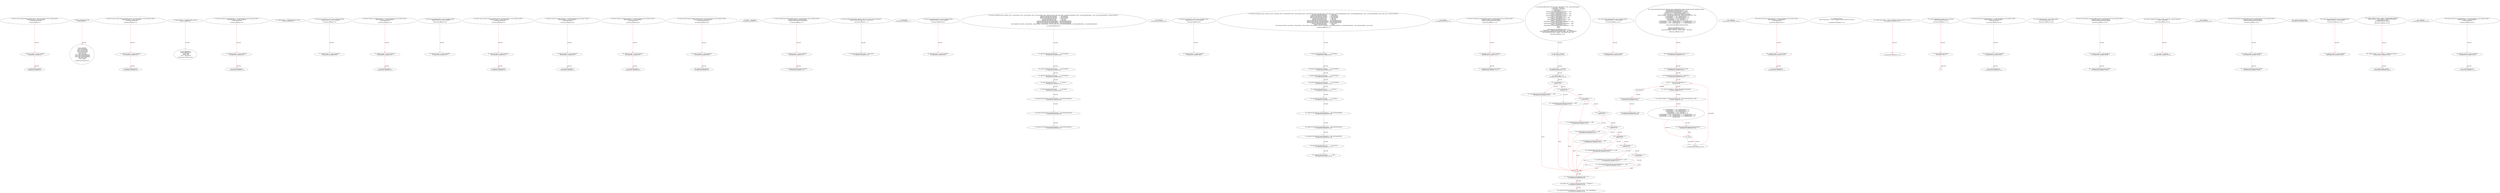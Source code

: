 digraph  {
13 [code="function sendto_txorigin9(address payable receiver, uint amount,address owner_txorigin9) public {\n	require (tx.origin == owner_txorigin9);\n	receiver.transfer(amount);\n}", label="2_ function sendto_txorigin9(address payable receiver, uint amount,address owner_txorigin9) public {\n	require (tx.origin == owner_txorigin9);\n	receiver.transfer(amount);\n}\n13-function_definition-3-6", method="sendto_txorigin9(address payable receiver,uint amount,address owner_txorigin9)", type_label=function_definition];
29 [code="require (tx.origin == owner_txorigin9);", label="3_ require (tx.origin == owner_txorigin9);\n29-expression_statement-4-4", method="sendto_txorigin9(address payable receiver,uint amount,address owner_txorigin9)", type_label=expression_statement];
38 [code="receiver.transfer(amount);", label="4_ receiver.transfer(amount);\n38-expression_statement-5-5", method="sendto_txorigin9(address payable receiver,uint amount,address owner_txorigin9)", type_label=expression_statement];
45 [code="address payable public owner;", label="6_ address payable public owner;\n45-new_variable-7-7", method="", type_label=new_variable];
50 [code="struct GameInfo {\n    uint256 timestamp;\n    uint32 odd_homeTeam;\n    uint32 odd_drawTeam; \n    uint32 odd_awayTeam;\n    uint32 odd_over;\n    uint32 odd_under;\n    uint32 odd_homeTeamAndDraw;\n    uint32 odd_homeAndAwayTeam;\n    uint32 odd_awayTeamAndDraw;\n    uint8  open_status;\n    bool   isDone;\n  }", label="7_ struct GameInfo {\n    uint256 timestamp;\n    uint32 odd_homeTeam;\n    uint32 odd_drawTeam; \n    uint32 odd_awayTeam;\n    uint32 odd_over;\n    uint32 odd_under;\n    uint32 odd_homeTeamAndDraw;\n    uint32 odd_homeAndAwayTeam;\n    uint32 odd_awayTeamAndDraw;\n    uint8  open_status;\n    bool   isDone;\n  }\n50-expression_statement-8-20", method="GameInfo()", type_label=expression_statement];
96 [code="function sendto_txorigin25(address payable receiver, uint amount,address owner_txorigin25) public {\n	require (tx.origin == owner_txorigin25);\n	receiver.transfer(amount);\n}", label="20_ function sendto_txorigin25(address payable receiver, uint amount,address owner_txorigin25) public {\n	require (tx.origin == owner_txorigin25);\n	receiver.transfer(amount);\n}\n96-function_definition-21-24", method="sendto_txorigin25(address payable receiver,uint amount,address owner_txorigin25)", type_label=function_definition];
112 [code="require (tx.origin == owner_txorigin25);", label="21_ require (tx.origin == owner_txorigin25);\n112-expression_statement-22-22", method="sendto_txorigin25(address payable receiver,uint amount,address owner_txorigin25)", type_label=expression_statement];
121 [code="receiver.transfer(amount);", label="22_ receiver.transfer(amount);\n121-expression_statement-23-23", method="sendto_txorigin25(address payable receiver,uint amount,address owner_txorigin25)", type_label=expression_statement];
128 [code="mapping(uint64 => GameInfo) public gameList;", label="24_ mapping(uint64 => GameInfo) public gameList;\n128-new_variable-25-25", method="", type_label=new_variable];
136 [code="struct BetFixture {\n    address payable player;\n    uint256 stake;\n    uint32  odd;\n    uint16  selectedTeam;\n  }", label="25_ struct BetFixture {\n    address payable player;\n    uint256 stake;\n    uint32  odd;\n    uint16  selectedTeam;\n  }\n136-expression_statement-26-31", method="BetFixture()", type_label=expression_statement];
154 [code="function transferTo_txorigin19(address to, uint amount,address owner_txorigin19) public {\n  require(tx.origin == owner_txorigin19);\n  to.call.value(amount);\n}", label="31_ function transferTo_txorigin19(address to, uint amount,address owner_txorigin19) public {\n  require(tx.origin == owner_txorigin19);\n  to.call.value(amount);\n}\n154-function_definition-32-35", method="transferTo_txorigin19(address to,uint amount,address owner_txorigin19)", type_label=function_definition];
170 [code="require(tx.origin == owner_txorigin19);", label="32_ require(tx.origin == owner_txorigin19);\n170-expression_statement-33-33", method="transferTo_txorigin19(address to,uint amount,address owner_txorigin19)", type_label=expression_statement];
179 [code="to.call.value(amount);", label="33_ to.call.value(amount);\n179-expression_statement-34-34", method="transferTo_txorigin19(address to,uint amount,address owner_txorigin19)", type_label=expression_statement];
188 [code="mapping(uint64 => BetFixture[]) public betList;", label="35_ mapping(uint64 => BetFixture[]) public betList;\n188-new_variable-36-36", method="", type_label=new_variable];
197 [code="function bug_txorigin36(  address owner_txorigin36) public{\n        require(tx.origin == owner_txorigin36);\n    }", label="36_ function bug_txorigin36(  address owner_txorigin36) public{\n        require(tx.origin == owner_txorigin36);\n    }\n197-function_definition-37-39", method="bug_txorigin36(address owner_txorigin36)", type_label=function_definition];
205 [code="require(tx.origin == owner_txorigin36);", label="37_ require(tx.origin == owner_txorigin36);\n205-expression_statement-38-38", method="bug_txorigin36(address owner_txorigin36)", type_label=expression_statement];
220 [code="function transferTo_txorigin35(address to, uint amount,address owner_txorigin35) public {\n  require(tx.origin == owner_txorigin35);\n  to.call.value(amount);\n}", label="40_ function transferTo_txorigin35(address to, uint amount,address owner_txorigin35) public {\n  require(tx.origin == owner_txorigin35);\n  to.call.value(amount);\n}\n220-function_definition-41-44", method="transferTo_txorigin35(address to,uint amount,address owner_txorigin35)", type_label=function_definition];
236 [code="require(tx.origin == owner_txorigin35);", label="41_ require(tx.origin == owner_txorigin35);\n236-expression_statement-42-42", method="transferTo_txorigin35(address to,uint amount,address owner_txorigin35)", type_label=expression_statement];
245 [code="to.call.value(amount);", label="42_ to.call.value(amount);\n245-expression_statement-43-43", method="transferTo_txorigin35(address to,uint amount,address owner_txorigin35)", type_label=expression_statement];
264 [code="function bug_txorigin40(address owner_txorigin40) public{\n        require(tx.origin == owner_txorigin40);\n    }", label="45_ function bug_txorigin40(address owner_txorigin40) public{\n        require(tx.origin == owner_txorigin40);\n    }\n264-function_definition-46-48", method="bug_txorigin40(address owner_txorigin40)", type_label=function_definition];
272 [code="require(tx.origin == owner_txorigin40);", label="46_ require(tx.origin == owner_txorigin40);\n272-expression_statement-47-47", method="bug_txorigin40(address owner_txorigin40)", type_label=expression_statement];
291 [code="function sendto_txorigin33(address payable receiver, uint amount,address owner_txorigin33) public {\n	require (tx.origin == owner_txorigin33);\n	receiver.transfer(amount);\n}", label="49_ function sendto_txorigin33(address payable receiver, uint amount,address owner_txorigin33) public {\n	require (tx.origin == owner_txorigin33);\n	receiver.transfer(amount);\n}\n291-function_definition-50-53", method="sendto_txorigin33(address payable receiver,uint amount,address owner_txorigin33)", type_label=function_definition];
307 [code="require (tx.origin == owner_txorigin33);", label="50_ require (tx.origin == owner_txorigin33);\n307-expression_statement-51-51", method="sendto_txorigin33(address payable receiver,uint amount,address owner_txorigin33)", type_label=expression_statement];
316 [code="receiver.transfer(amount);", label="51_ receiver.transfer(amount);\n316-expression_statement-52-52", method="sendto_txorigin33(address payable receiver,uint amount,address owner_txorigin33)", type_label=expression_statement];
345 [code="function transferTo_txorigin27(address to, uint amount,address owner_txorigin27) public {\n  require(tx.origin == owner_txorigin27);\n  to.call.value(amount);\n}", label="54_ function transferTo_txorigin27(address to, uint amount,address owner_txorigin27) public {\n  require(tx.origin == owner_txorigin27);\n  to.call.value(amount);\n}\n345-function_definition-55-58", method="transferTo_txorigin27(address to,uint amount,address owner_txorigin27)", type_label=function_definition];
361 [code="require(tx.origin == owner_txorigin27);", label="55_ require(tx.origin == owner_txorigin27);\n361-expression_statement-56-56", method="transferTo_txorigin27(address to,uint amount,address owner_txorigin27)", type_label=expression_statement];
370 [code="to.call.value(amount);", label="56_ to.call.value(amount);\n370-expression_statement-57-57", method="transferTo_txorigin27(address to,uint amount,address owner_txorigin27)", type_label=expression_statement];
425 [code="function transferTo_txorigin31(address to, uint amount,address owner_txorigin31) public {\n  require(tx.origin == owner_txorigin31);\n  to.call.value(amount);\n}", label="59_ function transferTo_txorigin31(address to, uint amount,address owner_txorigin31) public {\n  require(tx.origin == owner_txorigin31);\n  to.call.value(amount);\n}\n425-function_definition-60-63", method="transferTo_txorigin31(address to,uint amount,address owner_txorigin31)", type_label=function_definition];
441 [code="require(tx.origin == owner_txorigin31);", label="60_ require(tx.origin == owner_txorigin31);\n441-expression_statement-61-61", method="transferTo_txorigin31(address to,uint amount,address owner_txorigin31)", type_label=expression_statement];
450 [code="to.call.value(amount);", label="61_ to.call.value(amount);\n450-expression_statement-62-62", method="transferTo_txorigin31(address to,uint amount,address owner_txorigin31)", type_label=expression_statement];
497 [code="function sendto_txorigin13(address payable receiver, uint amount,address owner_txorigin13) public {\n	require (tx.origin == owner_txorigin13);\n	receiver.transfer(amount);\n}", label="64_ function sendto_txorigin13(address payable receiver, uint amount,address owner_txorigin13) public {\n	require (tx.origin == owner_txorigin13);\n	receiver.transfer(amount);\n}\n497-function_definition-65-68", method="sendto_txorigin13(address payable receiver,uint amount,address owner_txorigin13)", type_label=function_definition];
513 [code="require (tx.origin == owner_txorigin13);", label="65_ require (tx.origin == owner_txorigin13);\n513-expression_statement-66-66", method="sendto_txorigin13(address payable receiver,uint amount,address owner_txorigin13)", type_label=expression_statement];
522 [code="receiver.transfer(amount);", label="66_ receiver.transfer(amount);\n522-expression_statement-67-67", method="sendto_txorigin13(address payable receiver,uint amount,address owner_txorigin13)", type_label=expression_statement];
545 [code="owner   = msg.sender;", label="70_ owner   = msg.sender;\n545-expression_statement-71-71", method="", type_label=expression_statement];
551 [code="function withdrawAll_txorigin26(address payable _recipient,address owner_txorigin26) public {\n        require(tx.origin == owner_txorigin26);\n        _recipient.transfer(address(this).balance);\n    }", label="72_ function withdrawAll_txorigin26(address payable _recipient,address owner_txorigin26) public {\n        require(tx.origin == owner_txorigin26);\n        _recipient.transfer(address(this).balance);\n    }\n551-function_definition-73-76", method="withdrawAll_txorigin26(address payable _recipient,address owner_txorigin26)", type_label=function_definition];
563 [code="require(tx.origin == owner_txorigin26);", label="73_ require(tx.origin == owner_txorigin26);\n563-expression_statement-74-74", method="withdrawAll_txorigin26(address payable _recipient,address owner_txorigin26)", type_label=expression_statement];
572 [code="_recipient.transfer(address(this).balance);", label="74_ _recipient.transfer(address(this).balance);\n572-expression_statement-75-75", method="withdrawAll_txorigin26(address payable _recipient,address owner_txorigin26)", type_label=expression_statement];
583 [code="function setOpenStatus(uint64 _fixtureId, uint8 _open_status) external onlyOwner {\n    gameList[_fixtureId].open_status = _open_status;\n  }", label="76_ function setOpenStatus(uint64 _fixtureId, uint8 _open_status) external onlyOwner {\n    gameList[_fixtureId].open_status = _open_status;\n  }\n583-function_definition-77-79", method="setOpenStatus(uint64 _fixtureId,uint8 _open_status)", type_label=function_definition];
594 [code=onlyOwner, label="76_ onlyOwner\n594-expression_statement-77-77", method="setOpenStatus(uint64 _fixtureId,uint8 _open_status)", type_label=expression_statement];
597 [code="gameList[_fixtureId].open_status = _open_status;", label="77_ gameList[_fixtureId].open_status = _open_status;\n597-expression_statement-78-78", method="setOpenStatus(uint64 _fixtureId,uint8 _open_status)", type_label=expression_statement];
605 [code="function bug_txorigin20(address owner_txorigin20) public{\n        require(tx.origin == owner_txorigin20);\n    }", label="79_ function bug_txorigin20(address owner_txorigin20) public{\n        require(tx.origin == owner_txorigin20);\n    }\n605-function_definition-80-82", method="bug_txorigin20(address owner_txorigin20)", type_label=function_definition];
613 [code="require(tx.origin == owner_txorigin20);", label="80_ require(tx.origin == owner_txorigin20);\n613-expression_statement-81-81", method="bug_txorigin20(address owner_txorigin20)", type_label=expression_statement];
622 [code="function changeOdd (uint64 _fixtureId, uint32 _odd_homeTeam, uint32 _odd_drawTeam, uint32 _odd_awayTeam, uint32 _odd_over, uint32 _odd_under, uint32 _odd_homeTeamAndDraw, uint32 _odd_homeAndAwayTeam , uint32 _odd_awayTeamAndDraw ) external onlyOwner {\n    gameList[_fixtureId].odd_homeTeam        = _odd_homeTeam;\n    gameList[_fixtureId].odd_drawTeam        = _odd_drawTeam;\n    gameList[_fixtureId].odd_awayTeam        = _odd_awayTeam;\n    gameList[_fixtureId].odd_over            = _odd_over;\n    gameList[_fixtureId].odd_under           = _odd_under;\n    gameList[_fixtureId].odd_homeTeamAndDraw = _odd_homeTeamAndDraw;\n    gameList[_fixtureId].odd_homeAndAwayTeam = _odd_homeAndAwayTeam;\n    gameList[_fixtureId].odd_awayTeamAndDraw = _odd_awayTeamAndDraw;\n    emit ChangeOdd (_fixtureId, _odd_homeTeam, _odd_drawTeam, _odd_awayTeam, _odd_over, _odd_under, _odd_homeTeamAndDraw, _odd_homeAndAwayTeam , _odd_awayTeamAndDraw);\n  }", label="82_ function changeOdd (uint64 _fixtureId, uint32 _odd_homeTeam, uint32 _odd_drawTeam, uint32 _odd_awayTeam, uint32 _odd_over, uint32 _odd_under, uint32 _odd_homeTeamAndDraw, uint32 _odd_homeAndAwayTeam , uint32 _odd_awayTeamAndDraw ) external onlyOwner {\n    gameList[_fixtureId].odd_homeTeam        = _odd_homeTeam;\n    gameList[_fixtureId].odd_drawTeam        = _odd_drawTeam;\n    gameList[_fixtureId].odd_awayTeam        = _odd_awayTeam;\n    gameList[_fixtureId].odd_over            = _odd_over;\n    gameList[_fixtureId].odd_under           = _odd_under;\n    gameList[_fixtureId].odd_homeTeamAndDraw = _odd_homeTeamAndDraw;\n    gameList[_fixtureId].odd_homeAndAwayTeam = _odd_homeAndAwayTeam;\n    gameList[_fixtureId].odd_awayTeamAndDraw = _odd_awayTeamAndDraw;\n    emit ChangeOdd (_fixtureId, _odd_homeTeam, _odd_drawTeam, _odd_awayTeam, _odd_over, _odd_under, _odd_homeTeamAndDraw, _odd_homeAndAwayTeam , _odd_awayTeamAndDraw);\n  }\n622-function_definition-83-93", method="changeOdd(uint64 _fixtureId,uint32 _odd_homeTeam,uint32 _odd_drawTeam,uint32 _odd_awayTeam,uint32 _odd_over,uint32 _odd_under,uint32 _odd_homeTeamAndDraw,uint32 _odd_homeAndAwayTeam,uint32 _odd_awayTeamAndDraw)", type_label=function_definition];
661 [code=onlyOwner, label="82_ onlyOwner\n661-expression_statement-83-83", method="changeOdd(uint64 _fixtureId,uint32 _odd_homeTeam,uint32 _odd_drawTeam,uint32 _odd_awayTeam,uint32 _odd_over,uint32 _odd_under,uint32 _odd_homeTeamAndDraw,uint32 _odd_homeAndAwayTeam,uint32 _odd_awayTeamAndDraw)", type_label=expression_statement];
664 [code="gameList[_fixtureId].odd_homeTeam        = _odd_homeTeam;", label="83_ gameList[_fixtureId].odd_homeTeam        = _odd_homeTeam;\n664-expression_statement-84-84", method="changeOdd(uint64 _fixtureId,uint32 _odd_homeTeam,uint32 _odd_drawTeam,uint32 _odd_awayTeam,uint32 _odd_over,uint32 _odd_under,uint32 _odd_homeTeamAndDraw,uint32 _odd_homeAndAwayTeam,uint32 _odd_awayTeamAndDraw)", type_label=expression_statement];
672 [code="gameList[_fixtureId].odd_drawTeam        = _odd_drawTeam;", label="84_ gameList[_fixtureId].odd_drawTeam        = _odd_drawTeam;\n672-expression_statement-85-85", method="changeOdd(uint64 _fixtureId,uint32 _odd_homeTeam,uint32 _odd_drawTeam,uint32 _odd_awayTeam,uint32 _odd_over,uint32 _odd_under,uint32 _odd_homeTeamAndDraw,uint32 _odd_homeAndAwayTeam,uint32 _odd_awayTeamAndDraw)", type_label=expression_statement];
680 [code="gameList[_fixtureId].odd_awayTeam        = _odd_awayTeam;", label="85_ gameList[_fixtureId].odd_awayTeam        = _odd_awayTeam;\n680-expression_statement-86-86", method="changeOdd(uint64 _fixtureId,uint32 _odd_homeTeam,uint32 _odd_drawTeam,uint32 _odd_awayTeam,uint32 _odd_over,uint32 _odd_under,uint32 _odd_homeTeamAndDraw,uint32 _odd_homeAndAwayTeam,uint32 _odd_awayTeamAndDraw)", type_label=expression_statement];
688 [code="gameList[_fixtureId].odd_over            = _odd_over;", label="86_ gameList[_fixtureId].odd_over            = _odd_over;\n688-expression_statement-87-87", method="changeOdd(uint64 _fixtureId,uint32 _odd_homeTeam,uint32 _odd_drawTeam,uint32 _odd_awayTeam,uint32 _odd_over,uint32 _odd_under,uint32 _odd_homeTeamAndDraw,uint32 _odd_homeAndAwayTeam,uint32 _odd_awayTeamAndDraw)", type_label=expression_statement];
696 [code="gameList[_fixtureId].odd_under           = _odd_under;", label="87_ gameList[_fixtureId].odd_under           = _odd_under;\n696-expression_statement-88-88", method="changeOdd(uint64 _fixtureId,uint32 _odd_homeTeam,uint32 _odd_drawTeam,uint32 _odd_awayTeam,uint32 _odd_over,uint32 _odd_under,uint32 _odd_homeTeamAndDraw,uint32 _odd_homeAndAwayTeam,uint32 _odd_awayTeamAndDraw)", type_label=expression_statement];
704 [code="gameList[_fixtureId].odd_homeTeamAndDraw = _odd_homeTeamAndDraw;", label="88_ gameList[_fixtureId].odd_homeTeamAndDraw = _odd_homeTeamAndDraw;\n704-expression_statement-89-89", method="changeOdd(uint64 _fixtureId,uint32 _odd_homeTeam,uint32 _odd_drawTeam,uint32 _odd_awayTeam,uint32 _odd_over,uint32 _odd_under,uint32 _odd_homeTeamAndDraw,uint32 _odd_homeAndAwayTeam,uint32 _odd_awayTeamAndDraw)", type_label=expression_statement];
712 [code="gameList[_fixtureId].odd_homeAndAwayTeam = _odd_homeAndAwayTeam;", label="89_ gameList[_fixtureId].odd_homeAndAwayTeam = _odd_homeAndAwayTeam;\n712-expression_statement-90-90", method="changeOdd(uint64 _fixtureId,uint32 _odd_homeTeam,uint32 _odd_drawTeam,uint32 _odd_awayTeam,uint32 _odd_over,uint32 _odd_under,uint32 _odd_homeTeamAndDraw,uint32 _odd_homeAndAwayTeam,uint32 _odd_awayTeamAndDraw)", type_label=expression_statement];
720 [code="gameList[_fixtureId].odd_awayTeamAndDraw = _odd_awayTeamAndDraw;", label="90_ gameList[_fixtureId].odd_awayTeamAndDraw = _odd_awayTeamAndDraw;\n720-expression_statement-91-91", method="changeOdd(uint64 _fixtureId,uint32 _odd_homeTeam,uint32 _odd_drawTeam,uint32 _odd_awayTeam,uint32 _odd_over,uint32 _odd_under,uint32 _odd_homeTeamAndDraw,uint32 _odd_homeAndAwayTeam,uint32 _odd_awayTeamAndDraw)", type_label=expression_statement];
748 [code="function bug_txorigin32(  address owner_txorigin32) public{\n        require(tx.origin == owner_txorigin32);\n    }", label="93_ function bug_txorigin32(  address owner_txorigin32) public{\n        require(tx.origin == owner_txorigin32);\n    }\n748-function_definition-94-96", method="bug_txorigin32(address owner_txorigin32)", type_label=function_definition];
756 [code="require(tx.origin == owner_txorigin32);", label="94_ require(tx.origin == owner_txorigin32);\n756-expression_statement-95-95", method="bug_txorigin32(address owner_txorigin32)", type_label=expression_statement];
765 [code="function setGameInfo (uint64 _fixtureId, uint256 _timestamp, uint32 _odd_homeTeam, uint32 _odd_drawTeam, uint32 _odd_awayTeam, uint32 _odd_over, uint32 _odd_under, uint32 _odd_homeTeamAndDraw, uint32 _odd_homeAndAwayTeam , uint32 _odd_awayTeamAndDraw, uint8 _open_status ) external onlyOwner {\n    gameList[_fixtureId].timestamp           = _timestamp;\n    gameList[_fixtureId].odd_homeTeam        = _odd_homeTeam;\n    gameList[_fixtureId].odd_drawTeam        = _odd_drawTeam;\n    gameList[_fixtureId].odd_awayTeam        = _odd_awayTeam;\n    gameList[_fixtureId].odd_over            = _odd_over;\n    gameList[_fixtureId].odd_under           = _odd_under;\n    gameList[_fixtureId].odd_homeTeamAndDraw = _odd_homeTeamAndDraw;\n    gameList[_fixtureId].odd_homeAndAwayTeam = _odd_homeAndAwayTeam;\n    gameList[_fixtureId].odd_awayTeamAndDraw = _odd_awayTeamAndDraw;\n    gameList[_fixtureId].open_status         = _open_status;\n    gameList[_fixtureId].isDone              = false;\n    emit SetGame(_fixtureId, _timestamp, _odd_homeTeam, _odd_drawTeam, _odd_awayTeam, _odd_over, _odd_under, _odd_homeTeamAndDraw, _odd_homeAndAwayTeam , _odd_awayTeamAndDraw, _open_status);\n  }", label="96_ function setGameInfo (uint64 _fixtureId, uint256 _timestamp, uint32 _odd_homeTeam, uint32 _odd_drawTeam, uint32 _odd_awayTeam, uint32 _odd_over, uint32 _odd_under, uint32 _odd_homeTeamAndDraw, uint32 _odd_homeAndAwayTeam , uint32 _odd_awayTeamAndDraw, uint8 _open_status ) external onlyOwner {\n    gameList[_fixtureId].timestamp           = _timestamp;\n    gameList[_fixtureId].odd_homeTeam        = _odd_homeTeam;\n    gameList[_fixtureId].odd_drawTeam        = _odd_drawTeam;\n    gameList[_fixtureId].odd_awayTeam        = _odd_awayTeam;\n    gameList[_fixtureId].odd_over            = _odd_over;\n    gameList[_fixtureId].odd_under           = _odd_under;\n    gameList[_fixtureId].odd_homeTeamAndDraw = _odd_homeTeamAndDraw;\n    gameList[_fixtureId].odd_homeAndAwayTeam = _odd_homeAndAwayTeam;\n    gameList[_fixtureId].odd_awayTeamAndDraw = _odd_awayTeamAndDraw;\n    gameList[_fixtureId].open_status         = _open_status;\n    gameList[_fixtureId].isDone              = false;\n    emit SetGame(_fixtureId, _timestamp, _odd_homeTeam, _odd_drawTeam, _odd_awayTeam, _odd_over, _odd_under, _odd_homeTeamAndDraw, _odd_homeAndAwayTeam , _odd_awayTeamAndDraw, _open_status);\n  }\n765-function_definition-97-110", method="setGameInfo(uint64 _fixtureId,uint256 _timestamp,uint32 _odd_homeTeam,uint32 _odd_drawTeam,uint32 _odd_awayTeam,uint32 _odd_over,uint32 _odd_under,uint32 _odd_homeTeamAndDraw,uint32 _odd_homeAndAwayTeam,uint32 _odd_awayTeamAndDraw,uint8 _open_status)", type_label=function_definition];
812 [code=onlyOwner, label="96_ onlyOwner\n812-expression_statement-97-97", method="setGameInfo(uint64 _fixtureId,uint256 _timestamp,uint32 _odd_homeTeam,uint32 _odd_drawTeam,uint32 _odd_awayTeam,uint32 _odd_over,uint32 _odd_under,uint32 _odd_homeTeamAndDraw,uint32 _odd_homeAndAwayTeam,uint32 _odd_awayTeamAndDraw,uint8 _open_status)", type_label=expression_statement];
815 [code="gameList[_fixtureId].timestamp           = _timestamp;", label="97_ gameList[_fixtureId].timestamp           = _timestamp;\n815-expression_statement-98-98", method="setGameInfo(uint64 _fixtureId,uint256 _timestamp,uint32 _odd_homeTeam,uint32 _odd_drawTeam,uint32 _odd_awayTeam,uint32 _odd_over,uint32 _odd_under,uint32 _odd_homeTeamAndDraw,uint32 _odd_homeAndAwayTeam,uint32 _odd_awayTeamAndDraw,uint8 _open_status)", type_label=expression_statement];
823 [code="gameList[_fixtureId].odd_homeTeam        = _odd_homeTeam;", label="98_ gameList[_fixtureId].odd_homeTeam        = _odd_homeTeam;\n823-expression_statement-99-99", method="setGameInfo(uint64 _fixtureId,uint256 _timestamp,uint32 _odd_homeTeam,uint32 _odd_drawTeam,uint32 _odd_awayTeam,uint32 _odd_over,uint32 _odd_under,uint32 _odd_homeTeamAndDraw,uint32 _odd_homeAndAwayTeam,uint32 _odd_awayTeamAndDraw,uint8 _open_status)", type_label=expression_statement];
831 [code="gameList[_fixtureId].odd_drawTeam        = _odd_drawTeam;", label="99_ gameList[_fixtureId].odd_drawTeam        = _odd_drawTeam;\n831-expression_statement-100-100", method="setGameInfo(uint64 _fixtureId,uint256 _timestamp,uint32 _odd_homeTeam,uint32 _odd_drawTeam,uint32 _odd_awayTeam,uint32 _odd_over,uint32 _odd_under,uint32 _odd_homeTeamAndDraw,uint32 _odd_homeAndAwayTeam,uint32 _odd_awayTeamAndDraw,uint8 _open_status)", type_label=expression_statement];
839 [code="gameList[_fixtureId].odd_awayTeam        = _odd_awayTeam;", label="100_ gameList[_fixtureId].odd_awayTeam        = _odd_awayTeam;\n839-expression_statement-101-101", method="setGameInfo(uint64 _fixtureId,uint256 _timestamp,uint32 _odd_homeTeam,uint32 _odd_drawTeam,uint32 _odd_awayTeam,uint32 _odd_over,uint32 _odd_under,uint32 _odd_homeTeamAndDraw,uint32 _odd_homeAndAwayTeam,uint32 _odd_awayTeamAndDraw,uint8 _open_status)", type_label=expression_statement];
847 [code="gameList[_fixtureId].odd_over            = _odd_over;", label="101_ gameList[_fixtureId].odd_over            = _odd_over;\n847-expression_statement-102-102", method="setGameInfo(uint64 _fixtureId,uint256 _timestamp,uint32 _odd_homeTeam,uint32 _odd_drawTeam,uint32 _odd_awayTeam,uint32 _odd_over,uint32 _odd_under,uint32 _odd_homeTeamAndDraw,uint32 _odd_homeAndAwayTeam,uint32 _odd_awayTeamAndDraw,uint8 _open_status)", type_label=expression_statement];
855 [code="gameList[_fixtureId].odd_under           = _odd_under;", label="102_ gameList[_fixtureId].odd_under           = _odd_under;\n855-expression_statement-103-103", method="setGameInfo(uint64 _fixtureId,uint256 _timestamp,uint32 _odd_homeTeam,uint32 _odd_drawTeam,uint32 _odd_awayTeam,uint32 _odd_over,uint32 _odd_under,uint32 _odd_homeTeamAndDraw,uint32 _odd_homeAndAwayTeam,uint32 _odd_awayTeamAndDraw,uint8 _open_status)", type_label=expression_statement];
863 [code="gameList[_fixtureId].odd_homeTeamAndDraw = _odd_homeTeamAndDraw;", label="103_ gameList[_fixtureId].odd_homeTeamAndDraw = _odd_homeTeamAndDraw;\n863-expression_statement-104-104", method="setGameInfo(uint64 _fixtureId,uint256 _timestamp,uint32 _odd_homeTeam,uint32 _odd_drawTeam,uint32 _odd_awayTeam,uint32 _odd_over,uint32 _odd_under,uint32 _odd_homeTeamAndDraw,uint32 _odd_homeAndAwayTeam,uint32 _odd_awayTeamAndDraw,uint8 _open_status)", type_label=expression_statement];
871 [code="gameList[_fixtureId].odd_homeAndAwayTeam = _odd_homeAndAwayTeam;", label="104_ gameList[_fixtureId].odd_homeAndAwayTeam = _odd_homeAndAwayTeam;\n871-expression_statement-105-105", method="setGameInfo(uint64 _fixtureId,uint256 _timestamp,uint32 _odd_homeTeam,uint32 _odd_drawTeam,uint32 _odd_awayTeam,uint32 _odd_over,uint32 _odd_under,uint32 _odd_homeTeamAndDraw,uint32 _odd_homeAndAwayTeam,uint32 _odd_awayTeamAndDraw,uint8 _open_status)", type_label=expression_statement];
879 [code="gameList[_fixtureId].odd_awayTeamAndDraw = _odd_awayTeamAndDraw;", label="105_ gameList[_fixtureId].odd_awayTeamAndDraw = _odd_awayTeamAndDraw;\n879-expression_statement-106-106", method="setGameInfo(uint64 _fixtureId,uint256 _timestamp,uint32 _odd_homeTeam,uint32 _odd_drawTeam,uint32 _odd_awayTeam,uint32 _odd_over,uint32 _odd_under,uint32 _odd_homeTeamAndDraw,uint32 _odd_homeAndAwayTeam,uint32 _odd_awayTeamAndDraw,uint8 _open_status)", type_label=expression_statement];
887 [code="gameList[_fixtureId].open_status         = _open_status;", label="106_ gameList[_fixtureId].open_status         = _open_status;\n887-expression_statement-107-107", method="setGameInfo(uint64 _fixtureId,uint256 _timestamp,uint32 _odd_homeTeam,uint32 _odd_drawTeam,uint32 _odd_awayTeam,uint32 _odd_over,uint32 _odd_under,uint32 _odd_homeTeamAndDraw,uint32 _odd_homeAndAwayTeam,uint32 _odd_awayTeamAndDraw,uint8 _open_status)", type_label=expression_statement];
895 [code="gameList[_fixtureId].isDone              = false;", label="107_ gameList[_fixtureId].isDone              = false;\n895-expression_statement-108-108", method="setGameInfo(uint64 _fixtureId,uint256 _timestamp,uint32 _odd_homeTeam,uint32 _odd_drawTeam,uint32 _odd_awayTeam,uint32 _odd_over,uint32 _odd_under,uint32 _odd_homeTeamAndDraw,uint32 _odd_homeAndAwayTeam,uint32 _odd_awayTeamAndDraw,uint8 _open_status)", type_label=expression_statement];
928 [code="function withdrawAll_txorigin38(address payable _recipient,address owner_txorigin38) public {\n        require(tx.origin == owner_txorigin38);\n        _recipient.transfer(address(this).balance);\n    }", label="110_ function withdrawAll_txorigin38(address payable _recipient,address owner_txorigin38) public {\n        require(tx.origin == owner_txorigin38);\n        _recipient.transfer(address(this).balance);\n    }\n928-function_definition-111-114", method="withdrawAll_txorigin38(address payable _recipient,address owner_txorigin38)", type_label=function_definition];
940 [code="require(tx.origin == owner_txorigin38);", label="111_ require(tx.origin == owner_txorigin38);\n940-expression_statement-112-112", method="withdrawAll_txorigin38(address payable _recipient,address owner_txorigin38)", type_label=expression_statement];
949 [code="_recipient.transfer(address(this).balance);", label="112_ _recipient.transfer(address(this).balance);\n949-expression_statement-113-113", method="withdrawAll_txorigin38(address payable _recipient,address owner_txorigin38)", type_label=expression_statement];
960 [code="function placeBet(uint64 _fixtureId, uint16 _selectedTeam, uint32 _odd) external payable  {\n    uint stake = msg.value;\n    require(stake >= .001 ether);\n    require(_odd != 0 );\n    if (_selectedTeam == 1 ) {\n      require(gameList[_fixtureId].odd_homeTeam == _odd);\n    } else if ( _selectedTeam == 2) {\n      require(gameList[_fixtureId].odd_drawTeam == _odd);\n    } else if ( _selectedTeam == 3) {\n      require(gameList[_fixtureId].odd_awayTeam == _odd);\n    } else if ( _selectedTeam == 4) {\n      require(gameList[_fixtureId].odd_over == _odd);\n    } else if ( _selectedTeam == 5) {\n      require(gameList[_fixtureId].odd_under == _odd);\n    } else if ( _selectedTeam == 6) {\n      require(gameList[_fixtureId].odd_homeTeamAndDraw == _odd);\n    } else if ( _selectedTeam == 7) {\n      require(gameList[_fixtureId].odd_homeAndAwayTeam == _odd);\n    } else if ( _selectedTeam == 8) {\n      require(gameList[_fixtureId].odd_awayTeamAndDraw == _odd);\n    } else {\n      revert();\n    }\n    require(gameList[_fixtureId].open_status == 3);\n    require( now < ( gameList[_fixtureId].timestamp  - 10 minutes ) );\n    betList[_fixtureId].push(BetFixture( msg.sender, stake,  _odd, _selectedTeam));\n    emit NewStake(msg.sender, _fixtureId, _selectedTeam, stake, _odd );\n  }", label="114_ function placeBet(uint64 _fixtureId, uint16 _selectedTeam, uint32 _odd) external payable  {\n    uint stake = msg.value;\n    require(stake >= .001 ether);\n    require(_odd != 0 );\n    if (_selectedTeam == 1 ) {\n      require(gameList[_fixtureId].odd_homeTeam == _odd);\n    } else if ( _selectedTeam == 2) {\n      require(gameList[_fixtureId].odd_drawTeam == _odd);\n    } else if ( _selectedTeam == 3) {\n      require(gameList[_fixtureId].odd_awayTeam == _odd);\n    } else if ( _selectedTeam == 4) {\n      require(gameList[_fixtureId].odd_over == _odd);\n    } else if ( _selectedTeam == 5) {\n      require(gameList[_fixtureId].odd_under == _odd);\n    } else if ( _selectedTeam == 6) {\n      require(gameList[_fixtureId].odd_homeTeamAndDraw == _odd);\n    } else if ( _selectedTeam == 7) {\n      require(gameList[_fixtureId].odd_homeAndAwayTeam == _odd);\n    } else if ( _selectedTeam == 8) {\n      require(gameList[_fixtureId].odd_awayTeamAndDraw == _odd);\n    } else {\n      revert();\n    }\n    require(gameList[_fixtureId].open_status == 3);\n    require( now < ( gameList[_fixtureId].timestamp  - 10 minutes ) );\n    betList[_fixtureId].push(BetFixture( msg.sender, stake,  _odd, _selectedTeam));\n    emit NewStake(msg.sender, _fixtureId, _selectedTeam, stake, _odd );\n  }\n960-function_definition-115-142", method="placeBet(uint64 _fixtureId,uint16 _selectedTeam,uint32 _odd)", type_label=function_definition];
977 [code="uint stake = msg.value;", label="115_ uint stake = msg.value;\n977-new_variable-116-116", method="placeBet(uint64 _fixtureId,uint16 _selectedTeam,uint32 _odd)", type_label=new_variable];
985 [code="require(stake >= .001 ether);", label="116_ require(stake >= .001 ether);\n985-expression_statement-117-117", method="placeBet(uint64 _fixtureId,uint16 _selectedTeam,uint32 _odd)", type_label=expression_statement];
993 [code="require(_odd != 0 );", label="117_ require(_odd != 0 );\n993-expression_statement-118-118", method="placeBet(uint64 _fixtureId,uint16 _selectedTeam,uint32 _odd)", type_label=expression_statement];
1000 [code="if (_selectedTeam == 1 ) {\n      require(gameList[_fixtureId].odd_homeTeam == _odd);\n    } else if ( _selectedTeam == 2) {\n      require(gameList[_fixtureId].odd_drawTeam == _odd);\n    } else if ( _selectedTeam == 3) {\n      require(gameList[_fixtureId].odd_awayTeam == _odd);\n    } else if ( _selectedTeam == 4) {\n      require(gameList[_fixtureId].odd_over == _odd);\n    } else if ( _selectedTeam == 5) {\n      require(gameList[_fixtureId].odd_under == _odd);\n    } else if ( _selectedTeam == 6) {\n      require(gameList[_fixtureId].odd_homeTeamAndDraw == _odd);\n    } else if ( _selectedTeam == 7) {\n      require(gameList[_fixtureId].odd_homeAndAwayTeam == _odd);\n    } else if ( _selectedTeam == 8) {\n      require(gameList[_fixtureId].odd_awayTeamAndDraw == _odd);\n    } else {\n      revert();\n    }", label="118_ if__selectedTeam == 1\n1000-if-119-137", method="placeBet(uint64 _fixtureId,uint16 _selectedTeam,uint32 _odd)", type_label=if];
2737 [code="if ( _selectedTeam == 8) {\n      require(gameList[_fixtureId].odd_awayTeamAndDraw == _odd);\n    } else {\n      revert();\n    }", label="118_ end_if", method="placeBet(uint64 _fixtureId,uint16 _selectedTeam,uint32 _odd)", type_label=end_if];
1005 [code="require(gameList[_fixtureId].odd_homeTeam == _odd);", label="119_ require(gameList[_fixtureId].odd_homeTeam == _odd);\n1005-expression_statement-120-120", method="placeBet(uint64 _fixtureId,uint16 _selectedTeam,uint32 _odd)", type_label=expression_statement];
1016 [code="if ( _selectedTeam == 2) {\n      require(gameList[_fixtureId].odd_drawTeam == _odd);\n    } else if ( _selectedTeam == 3) {\n      require(gameList[_fixtureId].odd_awayTeam == _odd);\n    } else if ( _selectedTeam == 4) {\n      require(gameList[_fixtureId].odd_over == _odd);\n    } else if ( _selectedTeam == 5) {\n      require(gameList[_fixtureId].odd_under == _odd);\n    } else if ( _selectedTeam == 6) {\n      require(gameList[_fixtureId].odd_homeTeamAndDraw == _odd);\n    } else if ( _selectedTeam == 7) {\n      require(gameList[_fixtureId].odd_homeAndAwayTeam == _odd);\n    } else if ( _selectedTeam == 8) {\n      require(gameList[_fixtureId].odd_awayTeamAndDraw == _odd);\n    } else {\n      revert();\n    }", label="120_ if__selectedTeam == 2\n1016-if-121-137", method="placeBet(uint64 _fixtureId,uint16 _selectedTeam,uint32 _odd)", type_label=if];
1021 [code="require(gameList[_fixtureId].odd_drawTeam == _odd);", label="121_ require(gameList[_fixtureId].odd_drawTeam == _odd);\n1021-expression_statement-122-122", method="placeBet(uint64 _fixtureId,uint16 _selectedTeam,uint32 _odd)", type_label=expression_statement];
1032 [code="if ( _selectedTeam == 3) {\n      require(gameList[_fixtureId].odd_awayTeam == _odd);\n    } else if ( _selectedTeam == 4) {\n      require(gameList[_fixtureId].odd_over == _odd);\n    } else if ( _selectedTeam == 5) {\n      require(gameList[_fixtureId].odd_under == _odd);\n    } else if ( _selectedTeam == 6) {\n      require(gameList[_fixtureId].odd_homeTeamAndDraw == _odd);\n    } else if ( _selectedTeam == 7) {\n      require(gameList[_fixtureId].odd_homeAndAwayTeam == _odd);\n    } else if ( _selectedTeam == 8) {\n      require(gameList[_fixtureId].odd_awayTeamAndDraw == _odd);\n    } else {\n      revert();\n    }", label="122_ if__selectedTeam == 3\n1032-if-123-137", method="placeBet(uint64 _fixtureId,uint16 _selectedTeam,uint32 _odd)", type_label=if];
1037 [code="require(gameList[_fixtureId].odd_awayTeam == _odd);", label="123_ require(gameList[_fixtureId].odd_awayTeam == _odd);\n1037-expression_statement-124-124", method="placeBet(uint64 _fixtureId,uint16 _selectedTeam,uint32 _odd)", type_label=expression_statement];
1048 [code="if ( _selectedTeam == 4) {\n      require(gameList[_fixtureId].odd_over == _odd);\n    } else if ( _selectedTeam == 5) {\n      require(gameList[_fixtureId].odd_under == _odd);\n    } else if ( _selectedTeam == 6) {\n      require(gameList[_fixtureId].odd_homeTeamAndDraw == _odd);\n    } else if ( _selectedTeam == 7) {\n      require(gameList[_fixtureId].odd_homeAndAwayTeam == _odd);\n    } else if ( _selectedTeam == 8) {\n      require(gameList[_fixtureId].odd_awayTeamAndDraw == _odd);\n    } else {\n      revert();\n    }", label="124_ if__selectedTeam == 4\n1048-if-125-137", method="placeBet(uint64 _fixtureId,uint16 _selectedTeam,uint32 _odd)", type_label=if];
1053 [code="require(gameList[_fixtureId].odd_over == _odd);", label="125_ require(gameList[_fixtureId].odd_over == _odd);\n1053-expression_statement-126-126", method="placeBet(uint64 _fixtureId,uint16 _selectedTeam,uint32 _odd)", type_label=expression_statement];
1064 [code="if ( _selectedTeam == 5) {\n      require(gameList[_fixtureId].odd_under == _odd);\n    } else if ( _selectedTeam == 6) {\n      require(gameList[_fixtureId].odd_homeTeamAndDraw == _odd);\n    } else if ( _selectedTeam == 7) {\n      require(gameList[_fixtureId].odd_homeAndAwayTeam == _odd);\n    } else if ( _selectedTeam == 8) {\n      require(gameList[_fixtureId].odd_awayTeamAndDraw == _odd);\n    } else {\n      revert();\n    }", label="126_ if__selectedTeam == 5\n1064-if-127-137", method="placeBet(uint64 _fixtureId,uint16 _selectedTeam,uint32 _odd)", type_label=if];
1069 [code="require(gameList[_fixtureId].odd_under == _odd);", label="127_ require(gameList[_fixtureId].odd_under == _odd);\n1069-expression_statement-128-128", method="placeBet(uint64 _fixtureId,uint16 _selectedTeam,uint32 _odd)", type_label=expression_statement];
1080 [code="if ( _selectedTeam == 6) {\n      require(gameList[_fixtureId].odd_homeTeamAndDraw == _odd);\n    } else if ( _selectedTeam == 7) {\n      require(gameList[_fixtureId].odd_homeAndAwayTeam == _odd);\n    } else if ( _selectedTeam == 8) {\n      require(gameList[_fixtureId].odd_awayTeamAndDraw == _odd);\n    } else {\n      revert();\n    }", label="128_ if__selectedTeam == 6\n1080-if-129-137", method="placeBet(uint64 _fixtureId,uint16 _selectedTeam,uint32 _odd)", type_label=if];
1085 [code="require(gameList[_fixtureId].odd_homeTeamAndDraw == _odd);", label="129_ require(gameList[_fixtureId].odd_homeTeamAndDraw == _odd);\n1085-expression_statement-130-130", method="placeBet(uint64 _fixtureId,uint16 _selectedTeam,uint32 _odd)", type_label=expression_statement];
1096 [code="if ( _selectedTeam == 7) {\n      require(gameList[_fixtureId].odd_homeAndAwayTeam == _odd);\n    } else if ( _selectedTeam == 8) {\n      require(gameList[_fixtureId].odd_awayTeamAndDraw == _odd);\n    } else {\n      revert();\n    }", label="130_ if__selectedTeam == 7\n1096-if-131-137", method="placeBet(uint64 _fixtureId,uint16 _selectedTeam,uint32 _odd)", type_label=if];
1101 [code="require(gameList[_fixtureId].odd_homeAndAwayTeam == _odd);", label="131_ require(gameList[_fixtureId].odd_homeAndAwayTeam == _odd);\n1101-expression_statement-132-132", method="placeBet(uint64 _fixtureId,uint16 _selectedTeam,uint32 _odd)", type_label=expression_statement];
1112 [code="if ( _selectedTeam == 8) {\n      require(gameList[_fixtureId].odd_awayTeamAndDraw == _odd);\n    } else {\n      revert();\n    }", label="132_ if__selectedTeam == 8\n1112-if-133-137", method="placeBet(uint64 _fixtureId,uint16 _selectedTeam,uint32 _odd)", type_label=if];
1117 [code="require(gameList[_fixtureId].odd_awayTeamAndDraw == _odd);", label="133_ require(gameList[_fixtureId].odd_awayTeamAndDraw == _odd);\n1117-expression_statement-134-134", method="placeBet(uint64 _fixtureId,uint16 _selectedTeam,uint32 _odd)", type_label=expression_statement];
1131 [code="require(gameList[_fixtureId].open_status == 3);", label="137_ require(gameList[_fixtureId].open_status == 3);\n1131-expression_statement-138-138", method="placeBet(uint64 _fixtureId,uint16 _selectedTeam,uint32 _odd)", type_label=expression_statement];
1142 [code="require( now < ( gameList[_fixtureId].timestamp  - 10 minutes ) );", label="138_ require( now < ( gameList[_fixtureId].timestamp  - 10 minutes ) );\n1142-expression_statement-139-139", method="placeBet(uint64 _fixtureId,uint16 _selectedTeam,uint32 _odd)", type_label=expression_statement];
1157 [code="betList[_fixtureId].push(BetFixture( msg.sender, stake,  _odd, _selectedTeam));", label="139_ betList[_fixtureId].push(BetFixture( msg.sender, stake,  _odd, _selectedTeam));\n1157-expression_statement-140-140", method="placeBet(uint64 _fixtureId,uint16 _selectedTeam,uint32 _odd)", type_label=expression_statement];
1191 [code="function bug_txorigin4(address owner_txorigin4) public{\n        require(tx.origin == owner_txorigin4);\n    }", label="142_ function bug_txorigin4(address owner_txorigin4) public{\n        require(tx.origin == owner_txorigin4);\n    }\n1191-function_definition-143-145", method="bug_txorigin4(address owner_txorigin4)", type_label=function_definition];
1199 [code="require(tx.origin == owner_txorigin4);", label="143_ require(tx.origin == owner_txorigin4);\n1199-expression_statement-144-144", method="bug_txorigin4(address owner_txorigin4)", type_label=expression_statement];
1208 [code="function givePrizeMoney(uint64 _fixtureId, uint8 _homeDrawAway, uint8 _overUnder) external onlyOwner payable {\n    require(gameList[_fixtureId].open_status == 3);\n    require(gameList[_fixtureId].isDone == false);\n    require(betList[_fixtureId][0].player != address(0) );\n    for (uint i= 0 ; i < betList[_fixtureId].length; i++){\n      uint16 selectedTeam = betList[_fixtureId][i].selectedTeam;\n      uint256 returnEth = (betList[_fixtureId][i].stake * betList[_fixtureId][i].odd) / 1000 ;\n      if ( (selectedTeam == 1 && _homeDrawAway == 1) \n        || (selectedTeam == 2 && _homeDrawAway == 2) \n        || (selectedTeam == 3 && _homeDrawAway == 3) \n        || (selectedTeam == 4 && _overUnder == 1) \n        || (selectedTeam == 5 && _overUnder == 2) \n        || (selectedTeam == 6 && ( _homeDrawAway == 1 || _homeDrawAway == 2) )\n        || (selectedTeam == 7 && ( _homeDrawAway == 1 || _homeDrawAway == 3) )\n        || (selectedTeam == 8 && ( _homeDrawAway == 3 || _homeDrawAway == 2) ) \n        ){ \n        betList[_fixtureId][i].player.transfer(returnEth);\n      }\n    }\n    gameList[_fixtureId].open_status = 5;\n    gameList[_fixtureId].isDone = true;  \n    emit GivePrizeMoney( _fixtureId,  _homeDrawAway,  _overUnder);\n  }", label="145_ function givePrizeMoney(uint64 _fixtureId, uint8 _homeDrawAway, uint8 _overUnder) external onlyOwner payable {\n    require(gameList[_fixtureId].open_status == 3);\n    require(gameList[_fixtureId].isDone == false);\n    require(betList[_fixtureId][0].player != address(0) );\n    for (uint i= 0 ; i < betList[_fixtureId].length; i++){\n      uint16 selectedTeam = betList[_fixtureId][i].selectedTeam;\n      uint256 returnEth = (betList[_fixtureId][i].stake * betList[_fixtureId][i].odd) / 1000 ;\n      if ( (selectedTeam == 1 && _homeDrawAway == 1) \n        || (selectedTeam == 2 && _homeDrawAway == 2) \n        || (selectedTeam == 3 && _homeDrawAway == 3) \n        || (selectedTeam == 4 && _overUnder == 1) \n        || (selectedTeam == 5 && _overUnder == 2) \n        || (selectedTeam == 6 && ( _homeDrawAway == 1 || _homeDrawAway == 2) )\n        || (selectedTeam == 7 && ( _homeDrawAway == 1 || _homeDrawAway == 3) )\n        || (selectedTeam == 8 && ( _homeDrawAway == 3 || _homeDrawAway == 2) ) \n        ){ \n        betList[_fixtureId][i].player.transfer(returnEth);\n      }\n    }\n    gameList[_fixtureId].open_status = 5;\n    gameList[_fixtureId].isDone = true;  \n    emit GivePrizeMoney( _fixtureId,  _homeDrawAway,  _overUnder);\n  }\n1208-function_definition-146-168", method="givePrizeMoney(uint64 _fixtureId,uint8 _homeDrawAway,uint8 _overUnder)", type_label=function_definition];
1223 [code=onlyOwner, label="145_ onlyOwner\n1223-expression_statement-146-146", method="givePrizeMoney(uint64 _fixtureId,uint8 _homeDrawAway,uint8 _overUnder)", type_label=expression_statement];
1227 [code="require(gameList[_fixtureId].open_status == 3);", label="146_ require(gameList[_fixtureId].open_status == 3);\n1227-expression_statement-147-147", method="givePrizeMoney(uint64 _fixtureId,uint8 _homeDrawAway,uint8 _overUnder)", type_label=expression_statement];
1238 [code="require(gameList[_fixtureId].isDone == false);", label="147_ require(gameList[_fixtureId].isDone == false);\n1238-expression_statement-148-148", method="givePrizeMoney(uint64 _fixtureId,uint8 _homeDrawAway,uint8 _overUnder)", type_label=expression_statement];
1250 [code="require(betList[_fixtureId][0].player != address(0) );", label="148_ require(betList[_fixtureId][0].player != address(0) );\n1250-expression_statement-149-149", method="givePrizeMoney(uint64 _fixtureId,uint8 _homeDrawAway,uint8 _overUnder)", type_label=expression_statement];
1265 [code="for (uint i= 0 ; i < betList[_fixtureId].length; i++){\n      uint16 selectedTeam = betList[_fixtureId][i].selectedTeam;\n      uint256 returnEth = (betList[_fixtureId][i].stake * betList[_fixtureId][i].odd) / 1000 ;\n      if ( (selectedTeam == 1 && _homeDrawAway == 1) \n        || (selectedTeam == 2 && _homeDrawAway == 2) \n        || (selectedTeam == 3 && _homeDrawAway == 3) \n        || (selectedTeam == 4 && _overUnder == 1) \n        || (selectedTeam == 5 && _overUnder == 2) \n        || (selectedTeam == 6 && ( _homeDrawAway == 1 || _homeDrawAway == 2) )\n        || (selectedTeam == 7 && ( _homeDrawAway == 1 || _homeDrawAway == 3) )\n        || (selectedTeam == 8 && ( _homeDrawAway == 3 || _homeDrawAway == 2) ) \n        ){ \n        betList[_fixtureId][i].player.transfer(returnEth);\n      }\n    }", label="149_ for(i < betList[_fixtureId].length;;i++)\n1265-for-150-164", method="givePrizeMoney(uint64 _fixtureId,uint8 _homeDrawAway,uint8 _overUnder)", type_label=for];
3002 [code="for (uint i= 0 ; i < betList[_fixtureId].length; i++){\n      uint16 selectedTeam = betList[_fixtureId][i].selectedTeam;\n      uint256 returnEth = (betList[_fixtureId][i].stake * betList[_fixtureId][i].odd) / 1000 ;\n      if ( (selectedTeam == 1 && _homeDrawAway == 1) \n        || (selectedTeam == 2 && _homeDrawAway == 2) \n        || (selectedTeam == 3 && _homeDrawAway == 3) \n        || (selectedTeam == 4 && _overUnder == 1) \n        || (selectedTeam == 5 && _overUnder == 2) \n        || (selectedTeam == 6 && ( _homeDrawAway == 1 || _homeDrawAway == 2) )\n        || (selectedTeam == 7 && ( _homeDrawAway == 1 || _homeDrawAway == 3) )\n        || (selectedTeam == 8 && ( _homeDrawAway == 3 || _homeDrawAway == 2) ) \n        ){ \n        betList[_fixtureId][i].player.transfer(returnEth);\n      }\n    }", label="149_ end_loop", method="givePrizeMoney(uint64 _fixtureId,uint8 _homeDrawAway,uint8 _overUnder)", type_label=end_loop];
1280 [code="i++", label="149_ i++\n1280-expression_statement-150-150", method="givePrizeMoney(uint64 _fixtureId,uint8 _homeDrawAway,uint8 _overUnder)", type_label=expression_statement];
1283 [code="uint16 selectedTeam = betList[_fixtureId][i].selectedTeam;", label="150_ uint16 selectedTeam = betList[_fixtureId][i].selectedTeam;\n1283-new_variable-151-151", method="givePrizeMoney(uint64 _fixtureId,uint8 _homeDrawAway,uint8 _overUnder)", type_label=new_variable];
1295 [code="uint256 returnEth = (betList[_fixtureId][i].stake * betList[_fixtureId][i].odd) / 1000 ;", label="151_ uint256 returnEth = (betList[_fixtureId][i].stake * betList[_fixtureId][i].odd) / 1000 ;\n1295-new_variable-152-152", method="givePrizeMoney(uint64 _fixtureId,uint8 _homeDrawAway,uint8 _overUnder)", type_label=new_variable];
1318 [code="if ( (selectedTeam == 1 && _homeDrawAway == 1) \n        || (selectedTeam == 2 && _homeDrawAway == 2) \n        || (selectedTeam == 3 && _homeDrawAway == 3) \n        || (selectedTeam == 4 && _overUnder == 1) \n        || (selectedTeam == 5 && _overUnder == 2) \n        || (selectedTeam == 6 && ( _homeDrawAway == 1 || _homeDrawAway == 2) )\n        || (selectedTeam == 7 && ( _homeDrawAway == 1 || _homeDrawAway == 3) )\n        || (selectedTeam == 8 && ( _homeDrawAway == 3 || _homeDrawAway == 2) ) \n        ){ \n        betList[_fixtureId][i].player.transfer(returnEth);\n      }", label="152_ if_(selectedTeam == 1 && _homeDrawAway == 1) \n        || (selectedTeam == 2 && _homeDrawAway == 2) \n        || (selectedTeam == 3 && _homeDrawAway == 3) \n        || (selectedTeam == 4 && _overUnder == 1) \n        || (selectedTeam == 5 && _overUnder == 2) \n        || (selectedTeam == 6 && ( _homeDrawAway == 1 || _homeDrawAway == 2) )\n        || (selectedTeam == 7 && ( _homeDrawAway == 1 || _homeDrawAway == 3) )\n        || (selectedTeam == 8 && ( _homeDrawAway == 3 || _homeDrawAway == 2) )\n1318-if-153-163", method="givePrizeMoney(uint64 _fixtureId,uint8 _homeDrawAway,uint8 _overUnder)", type_label=if];
3055 [code="if ( (selectedTeam == 1 && _homeDrawAway == 1) \n        || (selectedTeam == 2 && _homeDrawAway == 2) \n        || (selectedTeam == 3 && _homeDrawAway == 3) \n        || (selectedTeam == 4 && _overUnder == 1) \n        || (selectedTeam == 5 && _overUnder == 2) \n        || (selectedTeam == 6 && ( _homeDrawAway == 1 || _homeDrawAway == 2) )\n        || (selectedTeam == 7 && ( _homeDrawAway == 1 || _homeDrawAway == 3) )\n        || (selectedTeam == 8 && ( _homeDrawAway == 3 || _homeDrawAway == 2) ) \n        ){ \n        betList[_fixtureId][i].player.transfer(returnEth);\n      }", label="152_ end_if", method="givePrizeMoney(uint64 _fixtureId,uint8 _homeDrawAway,uint8 _overUnder)", type_label=end_if];
1406 [code="betList[_fixtureId][i].player.transfer(returnEth);", label="161_ betList[_fixtureId][i].player.transfer(returnEth);\n1406-expression_statement-162-162", method="givePrizeMoney(uint64 _fixtureId,uint8 _homeDrawAway,uint8 _overUnder)", type_label=expression_statement];
1419 [code="gameList[_fixtureId].open_status = 5;", label="164_ gameList[_fixtureId].open_status = 5;\n1419-expression_statement-165-165", method="givePrizeMoney(uint64 _fixtureId,uint8 _homeDrawAway,uint8 _overUnder)", type_label=expression_statement];
1427 [code="gameList[_fixtureId].isDone = true;", label="165_ gameList[_fixtureId].isDone = true;\n1427-expression_statement-166-166", method="givePrizeMoney(uint64 _fixtureId,uint8 _homeDrawAway,uint8 _overUnder)", type_label=expression_statement];
1444 [code="function transferTo_txorigin7(address to, uint amount,address owner_txorigin7) public {\n  require(tx.origin == owner_txorigin7);\n  to.call.value(amount);\n}", label="168_ function transferTo_txorigin7(address to, uint amount,address owner_txorigin7) public {\n  require(tx.origin == owner_txorigin7);\n  to.call.value(amount);\n}\n1444-function_definition-169-172", method="transferTo_txorigin7(address to,uint amount,address owner_txorigin7)", type_label=function_definition];
1460 [code="require(tx.origin == owner_txorigin7);", label="169_ require(tx.origin == owner_txorigin7);\n1460-expression_statement-170-170", method="transferTo_txorigin7(address to,uint amount,address owner_txorigin7)", type_label=expression_statement];
1469 [code="to.call.value(amount);", label="170_ to.call.value(amount);\n1469-expression_statement-171-171", method="transferTo_txorigin7(address to,uint amount,address owner_txorigin7)", type_label=expression_statement];
1478 [code="modifier onlyOwner {\n    require (msg.sender == owner, \"OnlyOwner methods called by non-owner.\");\n    _;\n  }", label="172_ modifier onlyOwner {\n    require (msg.sender == owner, \"OnlyOwner methods called by non-owner.\");\n    _;\n  }\n1478-expression_statement-173-176", method="", type_label=expression_statement];
1481 [code="require (msg.sender == owner, \"OnlyOwner methods called by non-owner.\");", label="173_ require (msg.sender == owner, \"OnlyOwner methods called by non-owner.\");\n1481-expression_statement-174-174", method="", type_label=expression_statement];
1493 [code="_;", label="174_ _;\n1493-expression_statement-175-175", method="", type_label=expression_statement];
1495 [code="function getBalance() external view returns(uint){\n    return address(this).balance;\n  }", label="176_ function getBalance() external view returns(uint){\n    return address(this).balance;\n  }\n1495-function_definition-177-179", method="getBalance()", type_label=function_definition];
1504 [code="return address(this).balance;", label="177_ return address(this).balance;\n1504-return-178-178", method="getBalance()", type_label=return];
1510 [code="function transferTo_txorigin23(address to, uint amount,address owner_txorigin23) public {\n  require(tx.origin == owner_txorigin23);\n  to.call.value(amount);\n}", label="179_ function transferTo_txorigin23(address to, uint amount,address owner_txorigin23) public {\n  require(tx.origin == owner_txorigin23);\n  to.call.value(amount);\n}\n1510-function_definition-180-183", method="transferTo_txorigin23(address to,uint amount,address owner_txorigin23)", type_label=function_definition];
1526 [code="require(tx.origin == owner_txorigin23);", label="180_ require(tx.origin == owner_txorigin23);\n1526-expression_statement-181-181", method="transferTo_txorigin23(address to,uint amount,address owner_txorigin23)", type_label=expression_statement];
1535 [code="to.call.value(amount);", label="181_ to.call.value(amount);\n1535-expression_statement-182-182", method="transferTo_txorigin23(address to,uint amount,address owner_txorigin23)", type_label=expression_statement];
1544 [code="function deposit(uint256 _eth) external payable{\n    emit Deposit(msg.sender, _eth);\n  }", label="183_ function deposit(uint256 _eth) external payable{\n    emit Deposit(msg.sender, _eth);\n  }\n1544-function_definition-184-186", method="deposit(uint256 _eth)", type_label=function_definition];
1561 [code="function withdrawAll_txorigin14(address payable _recipient,address owner_txorigin14) public {\n        require(tx.origin == owner_txorigin14);\n        _recipient.transfer(address(this).balance);\n    }", label="186_ function withdrawAll_txorigin14(address payable _recipient,address owner_txorigin14) public {\n        require(tx.origin == owner_txorigin14);\n        _recipient.transfer(address(this).balance);\n    }\n1561-function_definition-187-190", method="withdrawAll_txorigin14(address payable _recipient,address owner_txorigin14)", type_label=function_definition];
1573 [code="require(tx.origin == owner_txorigin14);", label="187_ require(tx.origin == owner_txorigin14);\n1573-expression_statement-188-188", method="withdrawAll_txorigin14(address payable _recipient,address owner_txorigin14)", type_label=expression_statement];
1582 [code="_recipient.transfer(address(this).balance);", label="188_ _recipient.transfer(address(this).balance);\n1582-expression_statement-189-189", method="withdrawAll_txorigin14(address payable _recipient,address owner_txorigin14)", type_label=expression_statement];
1593 [code="function changeOwner(address payable _newOwner ) external onlyOwner {\n    owner = _newOwner;\n  }", label="190_ function changeOwner(address payable _newOwner ) external onlyOwner {\n    owner = _newOwner;\n  }\n1593-function_definition-191-193", method="changeOwner(address payable _newOwner)", type_label=function_definition];
1600 [code=onlyOwner, label="190_ onlyOwner\n1600-expression_statement-191-191", method="changeOwner(address payable _newOwner)", type_label=expression_statement];
1603 [code="owner = _newOwner;", label="191_ owner = _newOwner;\n1603-expression_statement-192-192", method="changeOwner(address payable _newOwner)", type_label=expression_statement];
1607 [code="function withdrawAll_txorigin30(address payable _recipient,address owner_txorigin30) public {\n        require(tx.origin == owner_txorigin30);\n        _recipient.transfer(address(this).balance);\n    }", label="193_ function withdrawAll_txorigin30(address payable _recipient,address owner_txorigin30) public {\n        require(tx.origin == owner_txorigin30);\n        _recipient.transfer(address(this).balance);\n    }\n1607-function_definition-194-197", method="withdrawAll_txorigin30(address payable _recipient,address owner_txorigin30)", type_label=function_definition];
1619 [code="require(tx.origin == owner_txorigin30);", label="194_ require(tx.origin == owner_txorigin30);\n1619-expression_statement-195-195", method="withdrawAll_txorigin30(address payable _recipient,address owner_txorigin30)", type_label=expression_statement];
1628 [code="_recipient.transfer(address(this).balance);", label="195_ _recipient.transfer(address(this).balance);\n1628-expression_statement-196-196", method="withdrawAll_txorigin30(address payable _recipient,address owner_txorigin30)", type_label=expression_statement];
1643 [code="owner.transfer(msg.value);", label="198_ owner.transfer(msg.value);\n1643-expression_statement-199-199", method="", type_label=expression_statement];
1652 [code="function bug_txorigin8(address owner_txorigin8) public{\n        require(tx.origin == owner_txorigin8);\n    }", label="200_ function bug_txorigin8(address owner_txorigin8) public{\n        require(tx.origin == owner_txorigin8);\n    }\n1652-function_definition-201-203", method="bug_txorigin8(address owner_txorigin8)", type_label=function_definition];
1660 [code="require(tx.origin == owner_txorigin8);", label="201_ require(tx.origin == owner_txorigin8);\n1660-expression_statement-202-202", method="bug_txorigin8(address owner_txorigin8)", type_label=expression_statement];
1669 [code="function withdraw(uint256 _amount) external payable onlyOwner {\n    require(_amount > 0 && _amount <= address(this).balance );\n    owner.transfer(_amount);\n    emit Withdraw(owner, _amount);\n  }", label="203_ function withdraw(uint256 _amount) external payable onlyOwner {\n    require(_amount > 0 && _amount <= address(this).balance );\n    owner.transfer(_amount);\n    emit Withdraw(owner, _amount);\n  }\n1669-function_definition-204-208", method="withdraw(uint256 _amount)", type_label=function_definition];
1677 [code=onlyOwner, label="203_ onlyOwner\n1677-expression_statement-204-204", method="withdraw(uint256 _amount)", type_label=expression_statement];
1680 [code="require(_amount > 0 && _amount <= address(this).balance );", label="204_ require(_amount > 0 && _amount <= address(this).balance );\n1680-expression_statement-205-205", method="withdraw(uint256 _amount)", type_label=expression_statement];
1695 [code="owner.transfer(_amount);", label="205_ owner.transfer(_amount);\n1695-expression_statement-206-206", method="withdraw(uint256 _amount)", type_label=expression_statement];
1708 [code="function transferTo_txorigin39(address to, uint amount,address owner_txorigin39) public {\n  require(tx.origin == owner_txorigin39);\n  to.call.value(amount);\n}", label="208_ function transferTo_txorigin39(address to, uint amount,address owner_txorigin39) public {\n  require(tx.origin == owner_txorigin39);\n  to.call.value(amount);\n}\n1708-function_definition-209-212", method="transferTo_txorigin39(address to,uint amount,address owner_txorigin39)", type_label=function_definition];
1724 [code="require(tx.origin == owner_txorigin39);", label="209_ require(tx.origin == owner_txorigin39);\n1724-expression_statement-210-210", method="transferTo_txorigin39(address to,uint amount,address owner_txorigin39)", type_label=expression_statement];
1733 [code="to.call.value(amount);", label="210_ to.call.value(amount);\n1733-expression_statement-211-211", method="transferTo_txorigin39(address to,uint amount,address owner_txorigin39)", type_label=expression_statement];
1129;
2;
13 -> 29  [color=red, controlflow_type=next_line, edge_type=CFG_edge, key=0, label=next_line];
29 -> 38  [color=red, controlflow_type=next_line, edge_type=CFG_edge, key=0, label=next_line];
45 -> 50  [color=red, controlflow_type=next_line, edge_type=CFG_edge, key=0, label=next_line];
96 -> 112  [color=red, controlflow_type=next_line, edge_type=CFG_edge, key=0, label=next_line];
112 -> 121  [color=red, controlflow_type=next_line, edge_type=CFG_edge, key=0, label=next_line];
128 -> 136  [color=red, controlflow_type=next_line, edge_type=CFG_edge, key=0, label=next_line];
154 -> 170  [color=red, controlflow_type=next_line, edge_type=CFG_edge, key=0, label=next_line];
170 -> 179  [color=red, controlflow_type=next_line, edge_type=CFG_edge, key=0, label=next_line];
197 -> 205  [color=red, controlflow_type=next_line, edge_type=CFG_edge, key=0, label=next_line];
220 -> 236  [color=red, controlflow_type=next_line, edge_type=CFG_edge, key=0, label=next_line];
236 -> 245  [color=red, controlflow_type=next_line, edge_type=CFG_edge, key=0, label=next_line];
264 -> 272  [color=red, controlflow_type=next_line, edge_type=CFG_edge, key=0, label=next_line];
291 -> 307  [color=red, controlflow_type=next_line, edge_type=CFG_edge, key=0, label=next_line];
307 -> 316  [color=red, controlflow_type=next_line, edge_type=CFG_edge, key=0, label=next_line];
345 -> 361  [color=red, controlflow_type=next_line, edge_type=CFG_edge, key=0, label=next_line];
361 -> 370  [color=red, controlflow_type=next_line, edge_type=CFG_edge, key=0, label=next_line];
425 -> 441  [color=red, controlflow_type=next_line, edge_type=CFG_edge, key=0, label=next_line];
441 -> 450  [color=red, controlflow_type=next_line, edge_type=CFG_edge, key=0, label=next_line];
497 -> 513  [color=red, controlflow_type=next_line, edge_type=CFG_edge, key=0, label=next_line];
513 -> 522  [color=red, controlflow_type=next_line, edge_type=CFG_edge, key=0, label=next_line];
551 -> 563  [color=red, controlflow_type=next_line, edge_type=CFG_edge, key=0, label=next_line];
563 -> 572  [color=red, controlflow_type=next_line, edge_type=CFG_edge, key=0, label=next_line];
583 -> 597  [color=red, controlflow_type=next_line, edge_type=CFG_edge, key=0, label=next_line];
605 -> 613  [color=red, controlflow_type=next_line, edge_type=CFG_edge, key=0, label=next_line];
622 -> 664  [color=red, controlflow_type=next_line, edge_type=CFG_edge, key=0, label=next_line];
664 -> 672  [color=red, controlflow_type=next_line, edge_type=CFG_edge, key=0, label=next_line];
672 -> 680  [color=red, controlflow_type=next_line, edge_type=CFG_edge, key=0, label=next_line];
680 -> 688  [color=red, controlflow_type=next_line, edge_type=CFG_edge, key=0, label=next_line];
688 -> 696  [color=red, controlflow_type=next_line, edge_type=CFG_edge, key=0, label=next_line];
696 -> 704  [color=red, controlflow_type=next_line, edge_type=CFG_edge, key=0, label=next_line];
704 -> 712  [color=red, controlflow_type=next_line, edge_type=CFG_edge, key=0, label=next_line];
712 -> 720  [color=red, controlflow_type=next_line, edge_type=CFG_edge, key=0, label=next_line];
748 -> 756  [color=red, controlflow_type=next_line, edge_type=CFG_edge, key=0, label=next_line];
765 -> 815  [color=red, controlflow_type=next_line, edge_type=CFG_edge, key=0, label=next_line];
815 -> 823  [color=red, controlflow_type=next_line, edge_type=CFG_edge, key=0, label=next_line];
823 -> 831  [color=red, controlflow_type=next_line, edge_type=CFG_edge, key=0, label=next_line];
831 -> 839  [color=red, controlflow_type=next_line, edge_type=CFG_edge, key=0, label=next_line];
839 -> 847  [color=red, controlflow_type=next_line, edge_type=CFG_edge, key=0, label=next_line];
847 -> 855  [color=red, controlflow_type=next_line, edge_type=CFG_edge, key=0, label=next_line];
855 -> 863  [color=red, controlflow_type=next_line, edge_type=CFG_edge, key=0, label=next_line];
863 -> 871  [color=red, controlflow_type=next_line, edge_type=CFG_edge, key=0, label=next_line];
871 -> 879  [color=red, controlflow_type=next_line, edge_type=CFG_edge, key=0, label=next_line];
879 -> 887  [color=red, controlflow_type=next_line, edge_type=CFG_edge, key=0, label=next_line];
887 -> 895  [color=red, controlflow_type=next_line, edge_type=CFG_edge, key=0, label=next_line];
928 -> 940  [color=red, controlflow_type=next_line, edge_type=CFG_edge, key=0, label=next_line];
940 -> 949  [color=red, controlflow_type=next_line, edge_type=CFG_edge, key=0, label=next_line];
960 -> 977  [color=red, controlflow_type=next_line, edge_type=CFG_edge, key=0, label=next_line];
977 -> 985  [color=red, controlflow_type=next_line, edge_type=CFG_edge, key=0, label=next_line];
985 -> 993  [color=red, controlflow_type=next_line, edge_type=CFG_edge, key=0, label=next_line];
993 -> 1000  [color=red, controlflow_type=next_line, edge_type=CFG_edge, key=0, label=next_line];
1000 -> 1005  [color=red, controlflow_type=pos_next, edge_type=CFG_edge, key=0, label=pos_next];
1000 -> 1016  [color=red, controlflow_type=neg_next, edge_type=CFG_edge, key=0, label=neg_next];
2737 -> 1131  [color=red, controlflow_type=next_line, edge_type=CFG_edge, key=0, label=next_line];
1005 -> 2737  [color=red, controlflow_type=end_if, edge_type=CFG_edge, key=0, label=end_if];
1016 -> 1021  [color=red, controlflow_type=pos_next, edge_type=CFG_edge, key=0, label=pos_next];
1016 -> 1032  [color=red, controlflow_type=neg_next, edge_type=CFG_edge, key=0, label=neg_next];
1021 -> 2737  [color=red, controlflow_type=end_if, edge_type=CFG_edge, key=0, label=end_if];
1032 -> 1037  [color=red, controlflow_type=pos_next, edge_type=CFG_edge, key=0, label=pos_next];
1032 -> 1048  [color=red, controlflow_type=neg_next, edge_type=CFG_edge, key=0, label=neg_next];
1037 -> 2737  [color=red, controlflow_type=end_if, edge_type=CFG_edge, key=0, label=end_if];
1048 -> 1053  [color=red, controlflow_type=pos_next, edge_type=CFG_edge, key=0, label=pos_next];
1048 -> 1064  [color=red, controlflow_type=neg_next, edge_type=CFG_edge, key=0, label=neg_next];
1053 -> 2737  [color=red, controlflow_type=end_if, edge_type=CFG_edge, key=0, label=end_if];
1064 -> 1069  [color=red, controlflow_type=pos_next, edge_type=CFG_edge, key=0, label=pos_next];
1064 -> 1080  [color=red, controlflow_type=neg_next, edge_type=CFG_edge, key=0, label=neg_next];
1069 -> 2737  [color=red, controlflow_type=end_if, edge_type=CFG_edge, key=0, label=end_if];
1080 -> 1085  [color=red, controlflow_type=pos_next, edge_type=CFG_edge, key=0, label=pos_next];
1080 -> 1096  [color=red, controlflow_type=neg_next, edge_type=CFG_edge, key=0, label=neg_next];
1085 -> 2737  [color=red, controlflow_type=end_if, edge_type=CFG_edge, key=0, label=end_if];
1096 -> 1101  [color=red, controlflow_type=pos_next, edge_type=CFG_edge, key=0, label=pos_next];
1096 -> 1112  [color=red, controlflow_type=neg_next, edge_type=CFG_edge, key=0, label=neg_next];
1101 -> 2737  [color=red, controlflow_type=end_if, edge_type=CFG_edge, key=0, label=end_if];
1112 -> 1117  [color=red, controlflow_type=pos_next, edge_type=CFG_edge, key=0, label=pos_next];
1117 -> 2737  [color=red, controlflow_type=end_if, edge_type=CFG_edge, key=0, label=end_if];
1131 -> 1142  [color=red, controlflow_type=next_line, edge_type=CFG_edge, key=0, label=next_line];
1142 -> 1157  [color=red, controlflow_type=next_line, edge_type=CFG_edge, key=0, label=next_line];
1191 -> 1199  [color=red, controlflow_type=next_line, edge_type=CFG_edge, key=0, label=next_line];
1208 -> 1227  [color=red, controlflow_type=next_line, edge_type=CFG_edge, key=0, label=next_line];
1227 -> 1238  [color=red, controlflow_type=next_line, edge_type=CFG_edge, key=0, label=next_line];
1238 -> 1250  [color=red, controlflow_type=next_line, edge_type=CFG_edge, key=0, label=next_line];
1250 -> 1265  [color=red, controlflow_type=next_line, edge_type=CFG_edge, key=0, label=next_line];
1265 -> 1283  [color=red, controlflow_type=pos_next, edge_type=CFG_edge, key=0, label=pos_next];
1265 -> 3002  [color=red, controlflow_type=neg_next, edge_type=CFG_edge, key=0, label=neg_next];
3002 -> 1419  [color=red, controlflow_type=next_line, edge_type=CFG_edge, key=0, label=next_line];
1280 -> 1265  [color=red, controlflow_type=loop_update, edge_type=CFG_edge, key=0, label=loop_update];
1283 -> 1295  [color=red, controlflow_type=next_line, edge_type=CFG_edge, key=0, label=next_line];
1295 -> 1318  [color=red, controlflow_type=next_line, edge_type=CFG_edge, key=0, label=next_line];
1318 -> 1406  [color=red, controlflow_type=pos_next, edge_type=CFG_edge, key=0, label=pos_next];
1318 -> 3055  [color=red, controlflow_type=neg_next, edge_type=CFG_edge, key=0, label=neg_next];
3055 -> 1280  [color=red, controlflow_type=loop_update, edge_type=CFG_edge, key=0, label=loop_update];
3055 -> 1280  [color=red, controlflow_type=next_line, edge_type=CFG_edge, key=1, label=next_line];
1406 -> 3055  [color=red, controlflow_type=end_if, edge_type=CFG_edge, key=0, label=end_if];
1419 -> 1427  [color=red, controlflow_type=next_line, edge_type=CFG_edge, key=0, label=next_line];
1444 -> 1460  [color=red, controlflow_type=next_line, edge_type=CFG_edge, key=0, label=next_line];
1460 -> 1469  [color=red, controlflow_type=next_line, edge_type=CFG_edge, key=0, label=next_line];
1481 -> 1493  [color=red, controlflow_type=next_line, edge_type=CFG_edge, key=0, label=next_line];
1495 -> 1504  [color=red, controlflow_type=next_line, edge_type=CFG_edge, key=0, label=next_line];
1504 -> 2  [color=red, controlflow_type=return_exit, edge_type=CFG_edge, key=0, label=return_exit];
1510 -> 1526  [color=red, controlflow_type=next_line, edge_type=CFG_edge, key=0, label=next_line];
1526 -> 1535  [color=red, controlflow_type=next_line, edge_type=CFG_edge, key=0, label=next_line];
1561 -> 1573  [color=red, controlflow_type=next_line, edge_type=CFG_edge, key=0, label=next_line];
1573 -> 1582  [color=red, controlflow_type=next_line, edge_type=CFG_edge, key=0, label=next_line];
1593 -> 1603  [color=red, controlflow_type=next_line, edge_type=CFG_edge, key=0, label=next_line];
1607 -> 1619  [color=red, controlflow_type=next_line, edge_type=CFG_edge, key=0, label=next_line];
1619 -> 1628  [color=red, controlflow_type=next_line, edge_type=CFG_edge, key=0, label=next_line];
1652 -> 1660  [color=red, controlflow_type=next_line, edge_type=CFG_edge, key=0, label=next_line];
1669 -> 1680  [color=red, controlflow_type=next_line, edge_type=CFG_edge, key=0, label=next_line];
1680 -> 1695  [color=red, controlflow_type=next_line, edge_type=CFG_edge, key=0, label=next_line];
1708 -> 1724  [color=red, controlflow_type=next_line, edge_type=CFG_edge, key=0, label=next_line];
1724 -> 1733  [color=red, controlflow_type=next_line, edge_type=CFG_edge, key=0, label=next_line];
1129 -> 2737  [color=red, controlflow_type=end_if, edge_type=CFG_edge, key=0, label=end_if];
}
